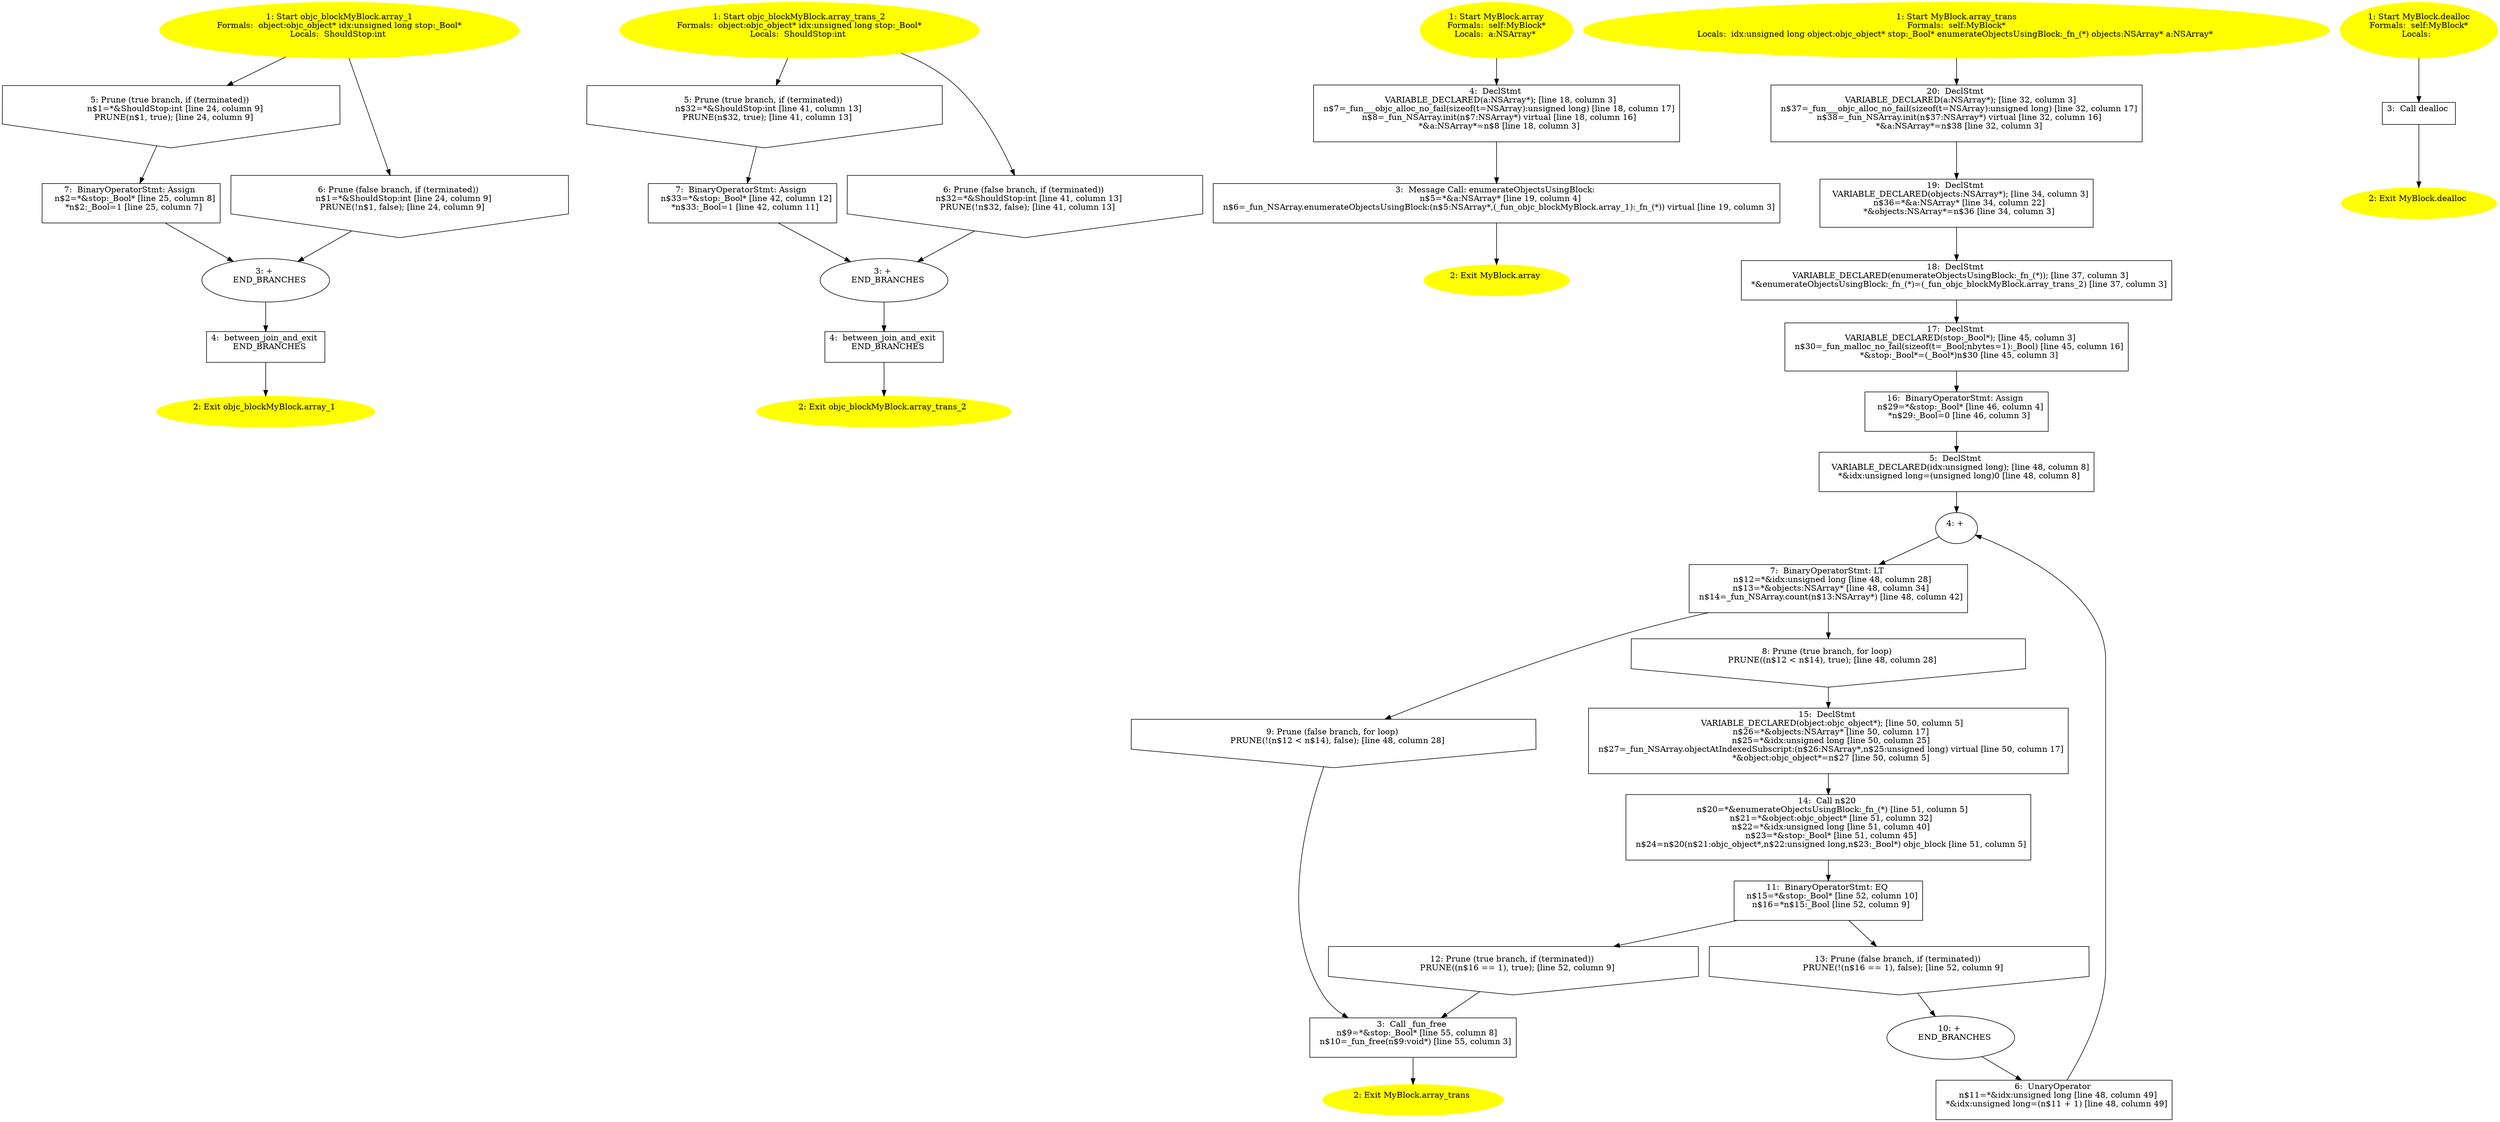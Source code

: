 /* @generated */
digraph cfg {
"objc_blockMyBlock.array_1(struct objc_object).9201a75f2c4d4a550effc590be108f97_1" [label="1: Start objc_blockMyBlock.array_1\nFormals:  object:objc_object* idx:unsigned long stop:_Bool*\nLocals:  ShouldStop:int \n  " color=yellow style=filled]
	

	 "objc_blockMyBlock.array_1(struct objc_object).9201a75f2c4d4a550effc590be108f97_1" -> "objc_blockMyBlock.array_1(struct objc_object).9201a75f2c4d4a550effc590be108f97_5" ;
	 "objc_blockMyBlock.array_1(struct objc_object).9201a75f2c4d4a550effc590be108f97_1" -> "objc_blockMyBlock.array_1(struct objc_object).9201a75f2c4d4a550effc590be108f97_6" ;
"objc_blockMyBlock.array_1(struct objc_object).9201a75f2c4d4a550effc590be108f97_2" [label="2: Exit objc_blockMyBlock.array_1 \n  " color=yellow style=filled]
	

"objc_blockMyBlock.array_1(struct objc_object).9201a75f2c4d4a550effc590be108f97_3" [label="3: + \n   END_BRANCHES\n " ]
	

	 "objc_blockMyBlock.array_1(struct objc_object).9201a75f2c4d4a550effc590be108f97_3" -> "objc_blockMyBlock.array_1(struct objc_object).9201a75f2c4d4a550effc590be108f97_4" ;
"objc_blockMyBlock.array_1(struct objc_object).9201a75f2c4d4a550effc590be108f97_4" [label="4:  between_join_and_exit \n   END_BRANCHES\n " shape="box"]
	

	 "objc_blockMyBlock.array_1(struct objc_object).9201a75f2c4d4a550effc590be108f97_4" -> "objc_blockMyBlock.array_1(struct objc_object).9201a75f2c4d4a550effc590be108f97_2" ;
"objc_blockMyBlock.array_1(struct objc_object).9201a75f2c4d4a550effc590be108f97_5" [label="5: Prune (true branch, if (terminated)) \n   n$1=*&ShouldStop:int [line 24, column 9]\n  PRUNE(n$1, true); [line 24, column 9]\n " shape="invhouse"]
	

	 "objc_blockMyBlock.array_1(struct objc_object).9201a75f2c4d4a550effc590be108f97_5" -> "objc_blockMyBlock.array_1(struct objc_object).9201a75f2c4d4a550effc590be108f97_7" ;
"objc_blockMyBlock.array_1(struct objc_object).9201a75f2c4d4a550effc590be108f97_6" [label="6: Prune (false branch, if (terminated)) \n   n$1=*&ShouldStop:int [line 24, column 9]\n  PRUNE(!n$1, false); [line 24, column 9]\n " shape="invhouse"]
	

	 "objc_blockMyBlock.array_1(struct objc_object).9201a75f2c4d4a550effc590be108f97_6" -> "objc_blockMyBlock.array_1(struct objc_object).9201a75f2c4d4a550effc590be108f97_3" ;
"objc_blockMyBlock.array_1(struct objc_object).9201a75f2c4d4a550effc590be108f97_7" [label="7:  BinaryOperatorStmt: Assign \n   n$2=*&stop:_Bool* [line 25, column 8]\n  *n$2:_Bool=1 [line 25, column 7]\n " shape="box"]
	

	 "objc_blockMyBlock.array_1(struct objc_object).9201a75f2c4d4a550effc590be108f97_7" -> "objc_blockMyBlock.array_1(struct objc_object).9201a75f2c4d4a550effc590be108f97_3" ;
"objc_blockMyBlock.array_trans_2(struct objc_object).55e73c34c60839a5c2b8abffd7dcfc46_1" [label="1: Start objc_blockMyBlock.array_trans_2\nFormals:  object:objc_object* idx:unsigned long stop:_Bool*\nLocals:  ShouldStop:int \n  " color=yellow style=filled]
	

	 "objc_blockMyBlock.array_trans_2(struct objc_object).55e73c34c60839a5c2b8abffd7dcfc46_1" -> "objc_blockMyBlock.array_trans_2(struct objc_object).55e73c34c60839a5c2b8abffd7dcfc46_5" ;
	 "objc_blockMyBlock.array_trans_2(struct objc_object).55e73c34c60839a5c2b8abffd7dcfc46_1" -> "objc_blockMyBlock.array_trans_2(struct objc_object).55e73c34c60839a5c2b8abffd7dcfc46_6" ;
"objc_blockMyBlock.array_trans_2(struct objc_object).55e73c34c60839a5c2b8abffd7dcfc46_2" [label="2: Exit objc_blockMyBlock.array_trans_2 \n  " color=yellow style=filled]
	

"objc_blockMyBlock.array_trans_2(struct objc_object).55e73c34c60839a5c2b8abffd7dcfc46_3" [label="3: + \n   END_BRANCHES\n " ]
	

	 "objc_blockMyBlock.array_trans_2(struct objc_object).55e73c34c60839a5c2b8abffd7dcfc46_3" -> "objc_blockMyBlock.array_trans_2(struct objc_object).55e73c34c60839a5c2b8abffd7dcfc46_4" ;
"objc_blockMyBlock.array_trans_2(struct objc_object).55e73c34c60839a5c2b8abffd7dcfc46_4" [label="4:  between_join_and_exit \n   END_BRANCHES\n " shape="box"]
	

	 "objc_blockMyBlock.array_trans_2(struct objc_object).55e73c34c60839a5c2b8abffd7dcfc46_4" -> "objc_blockMyBlock.array_trans_2(struct objc_object).55e73c34c60839a5c2b8abffd7dcfc46_2" ;
"objc_blockMyBlock.array_trans_2(struct objc_object).55e73c34c60839a5c2b8abffd7dcfc46_5" [label="5: Prune (true branch, if (terminated)) \n   n$32=*&ShouldStop:int [line 41, column 13]\n  PRUNE(n$32, true); [line 41, column 13]\n " shape="invhouse"]
	

	 "objc_blockMyBlock.array_trans_2(struct objc_object).55e73c34c60839a5c2b8abffd7dcfc46_5" -> "objc_blockMyBlock.array_trans_2(struct objc_object).55e73c34c60839a5c2b8abffd7dcfc46_7" ;
"objc_blockMyBlock.array_trans_2(struct objc_object).55e73c34c60839a5c2b8abffd7dcfc46_6" [label="6: Prune (false branch, if (terminated)) \n   n$32=*&ShouldStop:int [line 41, column 13]\n  PRUNE(!n$32, false); [line 41, column 13]\n " shape="invhouse"]
	

	 "objc_blockMyBlock.array_trans_2(struct objc_object).55e73c34c60839a5c2b8abffd7dcfc46_6" -> "objc_blockMyBlock.array_trans_2(struct objc_object).55e73c34c60839a5c2b8abffd7dcfc46_3" ;
"objc_blockMyBlock.array_trans_2(struct objc_object).55e73c34c60839a5c2b8abffd7dcfc46_7" [label="7:  BinaryOperatorStmt: Assign \n   n$33=*&stop:_Bool* [line 42, column 12]\n  *n$33:_Bool=1 [line 42, column 11]\n " shape="box"]
	

	 "objc_blockMyBlock.array_trans_2(struct objc_object).55e73c34c60839a5c2b8abffd7dcfc46_7" -> "objc_blockMyBlock.array_trans_2(struct objc_object).55e73c34c60839a5c2b8abffd7dcfc46_3" ;
"array#MyBlock#instance.8be6e5b5e968d186440e1931c9eb40de_1" [label="1: Start MyBlock.array\nFormals:  self:MyBlock*\nLocals:  a:NSArray* \n  " color=yellow style=filled]
	

	 "array#MyBlock#instance.8be6e5b5e968d186440e1931c9eb40de_1" -> "array#MyBlock#instance.8be6e5b5e968d186440e1931c9eb40de_4" ;
"array#MyBlock#instance.8be6e5b5e968d186440e1931c9eb40de_2" [label="2: Exit MyBlock.array \n  " color=yellow style=filled]
	

"array#MyBlock#instance.8be6e5b5e968d186440e1931c9eb40de_3" [label="3:  Message Call: enumerateObjectsUsingBlock: \n   n$5=*&a:NSArray* [line 19, column 4]\n  n$6=_fun_NSArray.enumerateObjectsUsingBlock:(n$5:NSArray*,(_fun_objc_blockMyBlock.array_1):_fn_(*)) virtual [line 19, column 3]\n " shape="box"]
	

	 "array#MyBlock#instance.8be6e5b5e968d186440e1931c9eb40de_3" -> "array#MyBlock#instance.8be6e5b5e968d186440e1931c9eb40de_2" ;
"array#MyBlock#instance.8be6e5b5e968d186440e1931c9eb40de_4" [label="4:  DeclStmt \n   VARIABLE_DECLARED(a:NSArray*); [line 18, column 3]\n  n$7=_fun___objc_alloc_no_fail(sizeof(t=NSArray):unsigned long) [line 18, column 17]\n  n$8=_fun_NSArray.init(n$7:NSArray*) virtual [line 18, column 16]\n  *&a:NSArray*=n$8 [line 18, column 3]\n " shape="box"]
	

	 "array#MyBlock#instance.8be6e5b5e968d186440e1931c9eb40de_4" -> "array#MyBlock#instance.8be6e5b5e968d186440e1931c9eb40de_3" ;
"array_trans#MyBlock#instance.13289a590560d0628a3ae5174e716a32_1" [label="1: Start MyBlock.array_trans\nFormals:  self:MyBlock*\nLocals:  idx:unsigned long object:objc_object* stop:_Bool* enumerateObjectsUsingBlock:_fn_(*) objects:NSArray* a:NSArray* \n  " color=yellow style=filled]
	

	 "array_trans#MyBlock#instance.13289a590560d0628a3ae5174e716a32_1" -> "array_trans#MyBlock#instance.13289a590560d0628a3ae5174e716a32_20" ;
"array_trans#MyBlock#instance.13289a590560d0628a3ae5174e716a32_2" [label="2: Exit MyBlock.array_trans \n  " color=yellow style=filled]
	

"array_trans#MyBlock#instance.13289a590560d0628a3ae5174e716a32_3" [label="3:  Call _fun_free \n   n$9=*&stop:_Bool* [line 55, column 8]\n  n$10=_fun_free(n$9:void*) [line 55, column 3]\n " shape="box"]
	

	 "array_trans#MyBlock#instance.13289a590560d0628a3ae5174e716a32_3" -> "array_trans#MyBlock#instance.13289a590560d0628a3ae5174e716a32_2" ;
"array_trans#MyBlock#instance.13289a590560d0628a3ae5174e716a32_4" [label="4: + \n  " ]
	

	 "array_trans#MyBlock#instance.13289a590560d0628a3ae5174e716a32_4" -> "array_trans#MyBlock#instance.13289a590560d0628a3ae5174e716a32_7" ;
"array_trans#MyBlock#instance.13289a590560d0628a3ae5174e716a32_5" [label="5:  DeclStmt \n   VARIABLE_DECLARED(idx:unsigned long); [line 48, column 8]\n  *&idx:unsigned long=(unsigned long)0 [line 48, column 8]\n " shape="box"]
	

	 "array_trans#MyBlock#instance.13289a590560d0628a3ae5174e716a32_5" -> "array_trans#MyBlock#instance.13289a590560d0628a3ae5174e716a32_4" ;
"array_trans#MyBlock#instance.13289a590560d0628a3ae5174e716a32_6" [label="6:  UnaryOperator \n   n$11=*&idx:unsigned long [line 48, column 49]\n  *&idx:unsigned long=(n$11 + 1) [line 48, column 49]\n " shape="box"]
	

	 "array_trans#MyBlock#instance.13289a590560d0628a3ae5174e716a32_6" -> "array_trans#MyBlock#instance.13289a590560d0628a3ae5174e716a32_4" ;
"array_trans#MyBlock#instance.13289a590560d0628a3ae5174e716a32_7" [label="7:  BinaryOperatorStmt: LT \n   n$12=*&idx:unsigned long [line 48, column 28]\n  n$13=*&objects:NSArray* [line 48, column 34]\n  n$14=_fun_NSArray.count(n$13:NSArray*) [line 48, column 42]\n " shape="box"]
	

	 "array_trans#MyBlock#instance.13289a590560d0628a3ae5174e716a32_7" -> "array_trans#MyBlock#instance.13289a590560d0628a3ae5174e716a32_8" ;
	 "array_trans#MyBlock#instance.13289a590560d0628a3ae5174e716a32_7" -> "array_trans#MyBlock#instance.13289a590560d0628a3ae5174e716a32_9" ;
"array_trans#MyBlock#instance.13289a590560d0628a3ae5174e716a32_8" [label="8: Prune (true branch, for loop) \n   PRUNE((n$12 < n$14), true); [line 48, column 28]\n " shape="invhouse"]
	

	 "array_trans#MyBlock#instance.13289a590560d0628a3ae5174e716a32_8" -> "array_trans#MyBlock#instance.13289a590560d0628a3ae5174e716a32_15" ;
"array_trans#MyBlock#instance.13289a590560d0628a3ae5174e716a32_9" [label="9: Prune (false branch, for loop) \n   PRUNE(!(n$12 < n$14), false); [line 48, column 28]\n " shape="invhouse"]
	

	 "array_trans#MyBlock#instance.13289a590560d0628a3ae5174e716a32_9" -> "array_trans#MyBlock#instance.13289a590560d0628a3ae5174e716a32_3" ;
"array_trans#MyBlock#instance.13289a590560d0628a3ae5174e716a32_10" [label="10: + \n   END_BRANCHES\n " ]
	

	 "array_trans#MyBlock#instance.13289a590560d0628a3ae5174e716a32_10" -> "array_trans#MyBlock#instance.13289a590560d0628a3ae5174e716a32_6" ;
"array_trans#MyBlock#instance.13289a590560d0628a3ae5174e716a32_11" [label="11:  BinaryOperatorStmt: EQ \n   n$15=*&stop:_Bool* [line 52, column 10]\n  n$16=*n$15:_Bool [line 52, column 9]\n " shape="box"]
	

	 "array_trans#MyBlock#instance.13289a590560d0628a3ae5174e716a32_11" -> "array_trans#MyBlock#instance.13289a590560d0628a3ae5174e716a32_12" ;
	 "array_trans#MyBlock#instance.13289a590560d0628a3ae5174e716a32_11" -> "array_trans#MyBlock#instance.13289a590560d0628a3ae5174e716a32_13" ;
"array_trans#MyBlock#instance.13289a590560d0628a3ae5174e716a32_12" [label="12: Prune (true branch, if (terminated)) \n   PRUNE((n$16 == 1), true); [line 52, column 9]\n " shape="invhouse"]
	

	 "array_trans#MyBlock#instance.13289a590560d0628a3ae5174e716a32_12" -> "array_trans#MyBlock#instance.13289a590560d0628a3ae5174e716a32_3" ;
"array_trans#MyBlock#instance.13289a590560d0628a3ae5174e716a32_13" [label="13: Prune (false branch, if (terminated)) \n   PRUNE(!(n$16 == 1), false); [line 52, column 9]\n " shape="invhouse"]
	

	 "array_trans#MyBlock#instance.13289a590560d0628a3ae5174e716a32_13" -> "array_trans#MyBlock#instance.13289a590560d0628a3ae5174e716a32_10" ;
"array_trans#MyBlock#instance.13289a590560d0628a3ae5174e716a32_14" [label="14:  Call n$20 \n   n$20=*&enumerateObjectsUsingBlock:_fn_(*) [line 51, column 5]\n  n$21=*&object:objc_object* [line 51, column 32]\n  n$22=*&idx:unsigned long [line 51, column 40]\n  n$23=*&stop:_Bool* [line 51, column 45]\n  n$24=n$20(n$21:objc_object*,n$22:unsigned long,n$23:_Bool*) objc_block [line 51, column 5]\n " shape="box"]
	

	 "array_trans#MyBlock#instance.13289a590560d0628a3ae5174e716a32_14" -> "array_trans#MyBlock#instance.13289a590560d0628a3ae5174e716a32_11" ;
"array_trans#MyBlock#instance.13289a590560d0628a3ae5174e716a32_15" [label="15:  DeclStmt \n   VARIABLE_DECLARED(object:objc_object*); [line 50, column 5]\n  n$26=*&objects:NSArray* [line 50, column 17]\n  n$25=*&idx:unsigned long [line 50, column 25]\n  n$27=_fun_NSArray.objectAtIndexedSubscript:(n$26:NSArray*,n$25:unsigned long) virtual [line 50, column 17]\n  *&object:objc_object*=n$27 [line 50, column 5]\n " shape="box"]
	

	 "array_trans#MyBlock#instance.13289a590560d0628a3ae5174e716a32_15" -> "array_trans#MyBlock#instance.13289a590560d0628a3ae5174e716a32_14" ;
"array_trans#MyBlock#instance.13289a590560d0628a3ae5174e716a32_16" [label="16:  BinaryOperatorStmt: Assign \n   n$29=*&stop:_Bool* [line 46, column 4]\n  *n$29:_Bool=0 [line 46, column 3]\n " shape="box"]
	

	 "array_trans#MyBlock#instance.13289a590560d0628a3ae5174e716a32_16" -> "array_trans#MyBlock#instance.13289a590560d0628a3ae5174e716a32_5" ;
"array_trans#MyBlock#instance.13289a590560d0628a3ae5174e716a32_17" [label="17:  DeclStmt \n   VARIABLE_DECLARED(stop:_Bool*); [line 45, column 3]\n  n$30=_fun_malloc_no_fail(sizeof(t=_Bool;nbytes=1):_Bool) [line 45, column 16]\n  *&stop:_Bool*=(_Bool*)n$30 [line 45, column 3]\n " shape="box"]
	

	 "array_trans#MyBlock#instance.13289a590560d0628a3ae5174e716a32_17" -> "array_trans#MyBlock#instance.13289a590560d0628a3ae5174e716a32_16" ;
"array_trans#MyBlock#instance.13289a590560d0628a3ae5174e716a32_18" [label="18:  DeclStmt \n   VARIABLE_DECLARED(enumerateObjectsUsingBlock:_fn_(*)); [line 37, column 3]\n  *&enumerateObjectsUsingBlock:_fn_(*)=(_fun_objc_blockMyBlock.array_trans_2) [line 37, column 3]\n " shape="box"]
	

	 "array_trans#MyBlock#instance.13289a590560d0628a3ae5174e716a32_18" -> "array_trans#MyBlock#instance.13289a590560d0628a3ae5174e716a32_17" ;
"array_trans#MyBlock#instance.13289a590560d0628a3ae5174e716a32_19" [label="19:  DeclStmt \n   VARIABLE_DECLARED(objects:NSArray*); [line 34, column 3]\n  n$36=*&a:NSArray* [line 34, column 22]\n  *&objects:NSArray*=n$36 [line 34, column 3]\n " shape="box"]
	

	 "array_trans#MyBlock#instance.13289a590560d0628a3ae5174e716a32_19" -> "array_trans#MyBlock#instance.13289a590560d0628a3ae5174e716a32_18" ;
"array_trans#MyBlock#instance.13289a590560d0628a3ae5174e716a32_20" [label="20:  DeclStmt \n   VARIABLE_DECLARED(a:NSArray*); [line 32, column 3]\n  n$37=_fun___objc_alloc_no_fail(sizeof(t=NSArray):unsigned long) [line 32, column 17]\n  n$38=_fun_NSArray.init(n$37:NSArray*) virtual [line 32, column 16]\n  *&a:NSArray*=n$38 [line 32, column 3]\n " shape="box"]
	

	 "array_trans#MyBlock#instance.13289a590560d0628a3ae5174e716a32_20" -> "array_trans#MyBlock#instance.13289a590560d0628a3ae5174e716a32_19" ;
"dealloc#MyBlock#instance.0e3e837931da12de231d46e0429d2d6c_1" [label="1: Start MyBlock.dealloc\nFormals:  self:MyBlock*\nLocals:  \n  " color=yellow style=filled]
	

	 "dealloc#MyBlock#instance.0e3e837931da12de231d46e0429d2d6c_1" -> "dealloc#MyBlock#instance.0e3e837931da12de231d46e0429d2d6c_3" ;
"dealloc#MyBlock#instance.0e3e837931da12de231d46e0429d2d6c_2" [label="2: Exit MyBlock.dealloc \n  " color=yellow style=filled]
	

"dealloc#MyBlock#instance.0e3e837931da12de231d46e0429d2d6c_3" [label="3:  Call dealloc \n  " shape="box"]
	

	 "dealloc#MyBlock#instance.0e3e837931da12de231d46e0429d2d6c_3" -> "dealloc#MyBlock#instance.0e3e837931da12de231d46e0429d2d6c_2" ;
}
